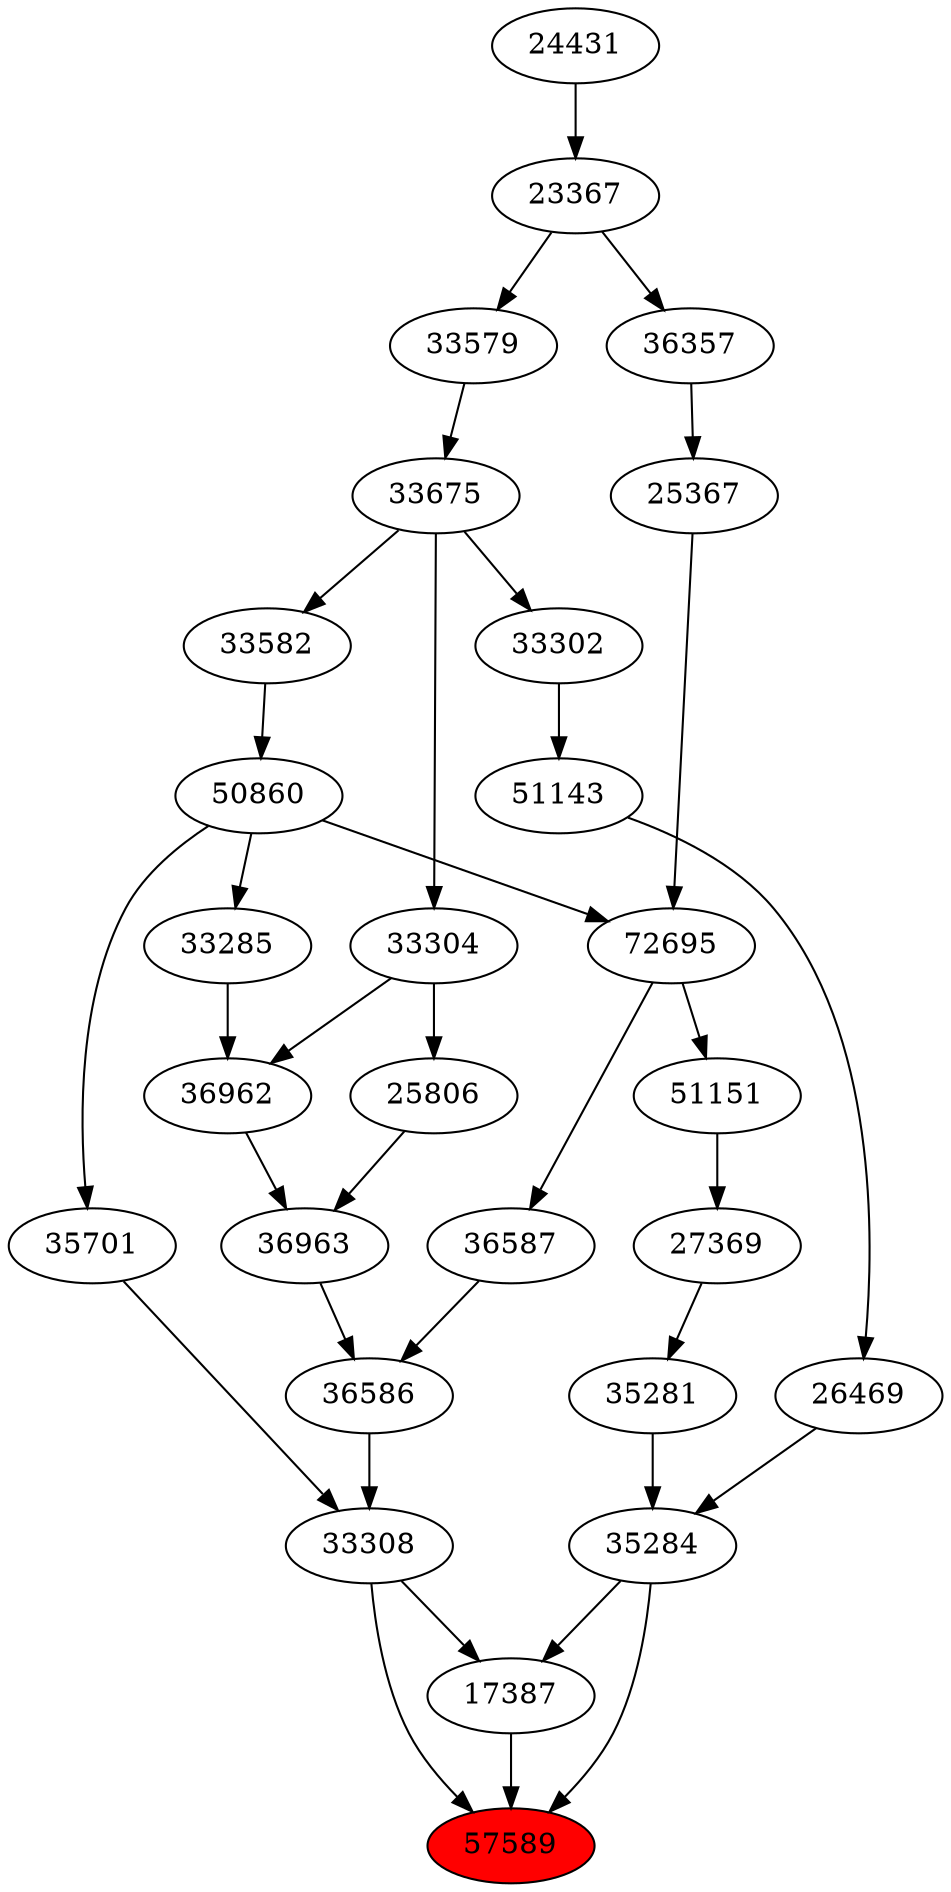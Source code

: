 strict digraph{ 
57589 [label="57589" fillcolor=red style=filled]
17387 -> 57589
35284 -> 57589
33308 -> 57589
17387 [label="17387"]
33308 -> 17387
35284 -> 17387
35284 [label="35284"]
35281 -> 35284
26469 -> 35284
33308 [label="33308"]
36586 -> 33308
35701 -> 33308
35281 [label="35281"]
27369 -> 35281
26469 [label="26469"]
51143 -> 26469
36586 [label="36586"]
36587 -> 36586
36963 -> 36586
35701 [label="35701"]
50860 -> 35701
27369 [label="27369"]
51151 -> 27369
51143 [label="51143"]
33302 -> 51143
36587 [label="36587"]
72695 -> 36587
36963 [label="36963"]
36962 -> 36963
25806 -> 36963
50860 [label="50860"]
33582 -> 50860
51151 [label="51151"]
72695 -> 51151
33302 [label="33302"]
33675 -> 33302
72695 [label="72695"]
50860 -> 72695
25367 -> 72695
36962 [label="36962"]
33285 -> 36962
33304 -> 36962
25806 [label="25806"]
33304 -> 25806
33582 [label="33582"]
33675 -> 33582
33675 [label="33675"]
33579 -> 33675
25367 [label="25367"]
36357 -> 25367
33285 [label="33285"]
50860 -> 33285
33304 [label="33304"]
33675 -> 33304
33579 [label="33579"]
23367 -> 33579
36357 [label="36357"]
23367 -> 36357
23367 [label="23367"]
24431 -> 23367
24431 [label="24431"]
}